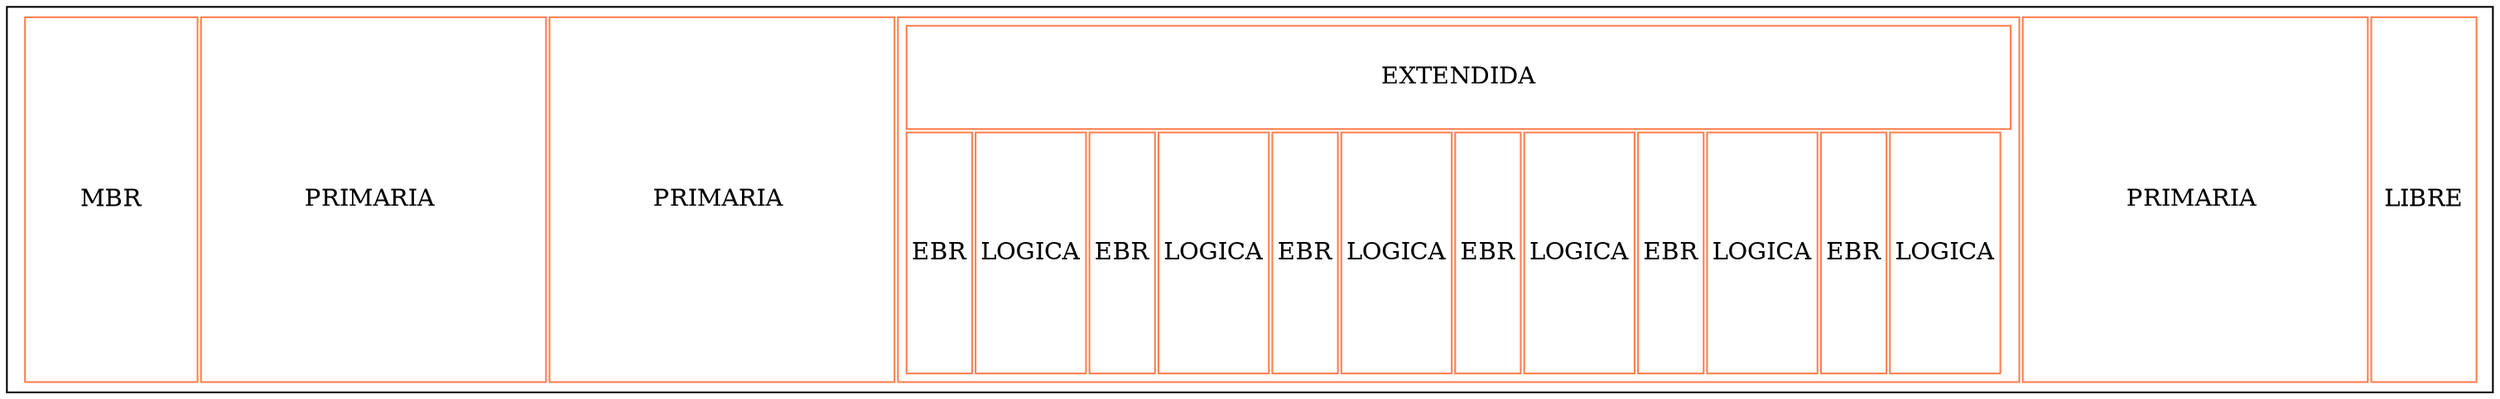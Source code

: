 digraph G{
  tbl [
    shape=box
    label=<
     <table border='0' cellborder='1' width='600' height='200' color='coral'>
     <tr>
     <td  cellspacing= '0' height='200' width='100'> MBR </td>
     <td cellspacing= '0' height='200' width='200'>PRIMARIA </td>
     <td cellspacing= '0' height='200' width='200'>PRIMARIA </td>
     <td cellspacing= '0' height='200' width='200'>
     <table border='0'  height='200' WIDTH='200' cellborder='1'>
     <tr>  <td height='60' colspan='15'>EXTENDIDA</td>  </tr>
     <tr>
     <td cellspacing= '0' height='140'>EBR</td>
     <td cellspacing= '0' height='140'>LOGICA</td>
     <td cellspacing= '0' height='140'>EBR</td>
     <td cellspacing= '0' height='140'>LOGICA</td>
     <td cellspacing= '0' height='140'>EBR</td>
     <td cellspacing= '0' height='140'>LOGICA</td>
     <td cellspacing= '0' height='140'>EBR</td>
     <td cellspacing= '0' height='140'>LOGICA</td>
     <td cellspacing= '0' height='140'>EBR</td>
     <td cellspacing= '0' height='140'>LOGICA</td>
     <td cellspacing= '0' height='140'>EBR</td>
     <td cellspacing= '0' height='140'>LOGICA</td>
     </tr>
     </table>
     </td>
     <td cellspacing= '0' height='200' width='200'>PRIMARIA </td>
     <td height='200'> LIBRE </td>     </tr> 
     </table>        
>];

}